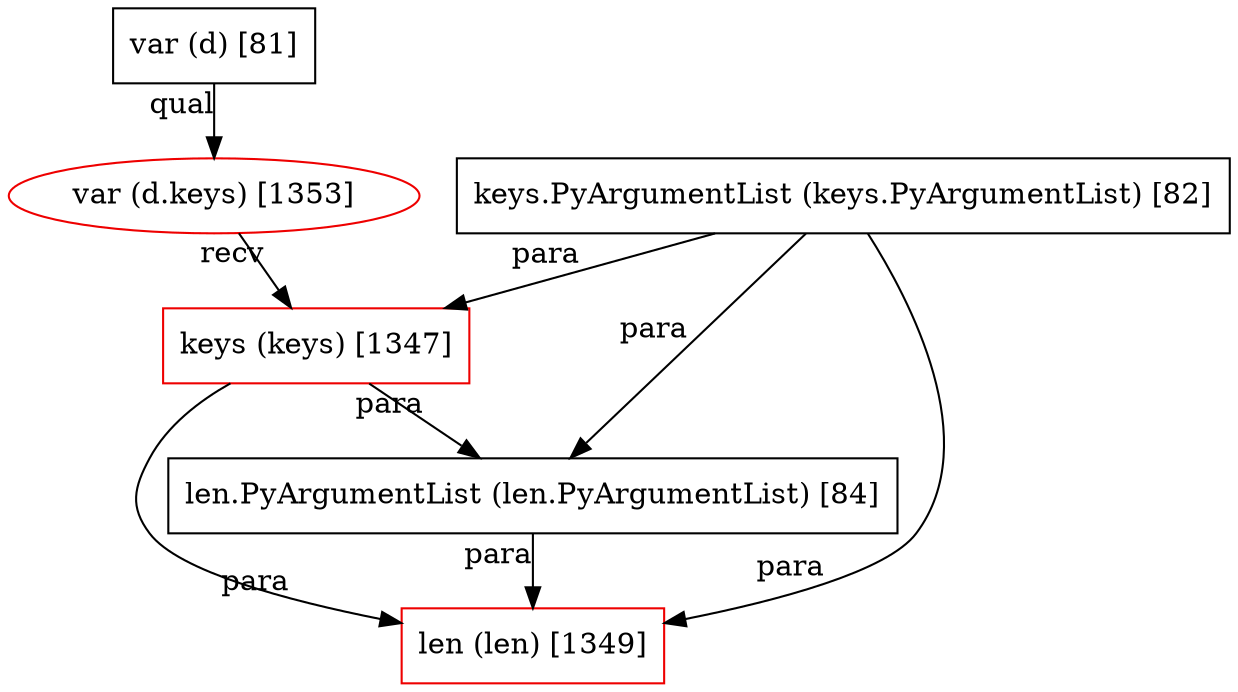 digraph G {
  1347 [ metadata="" color="red2" shape="box" label="keys (keys) [1347]" ];
  1353 [ metadata="" color="red2" shape="ellipse" label="var (d.keys) [1353]" ];
  1349 [ metadata="" color="red2" shape="box" label="len (len) [1349]" ];
  81 [ metadata="hanger" color="null" shape="null" label="var (d) [81]" ];
  84 [ metadata="hanger" color="null" shape="null" label="len.PyArgumentList (len.PyArgumentList) [84]" ];
  82 [ metadata="hanger" color="null" shape="null" label="keys.PyArgumentList (keys.PyArgumentList) [82]" ];
  1347 -> 1349 [ from_closure="false" xlabel="para" ];
  1353 -> 1347 [ from_closure="false" xlabel="recv" ];
  81 -> 1353 [ from_closure="false" xlabel="qual" ];
  1347 -> 84 [ from_closure="false" xlabel="para" ];
  84 -> 1349 [ from_closure="false" xlabel="para" ];
  82 -> 1349 [ from_closure="true" xlabel="para" ];
  82 -> 1347 [ from_closure="false" xlabel="para" ];
  82 -> 84 [ from_closure="true" xlabel="para" ];
}
